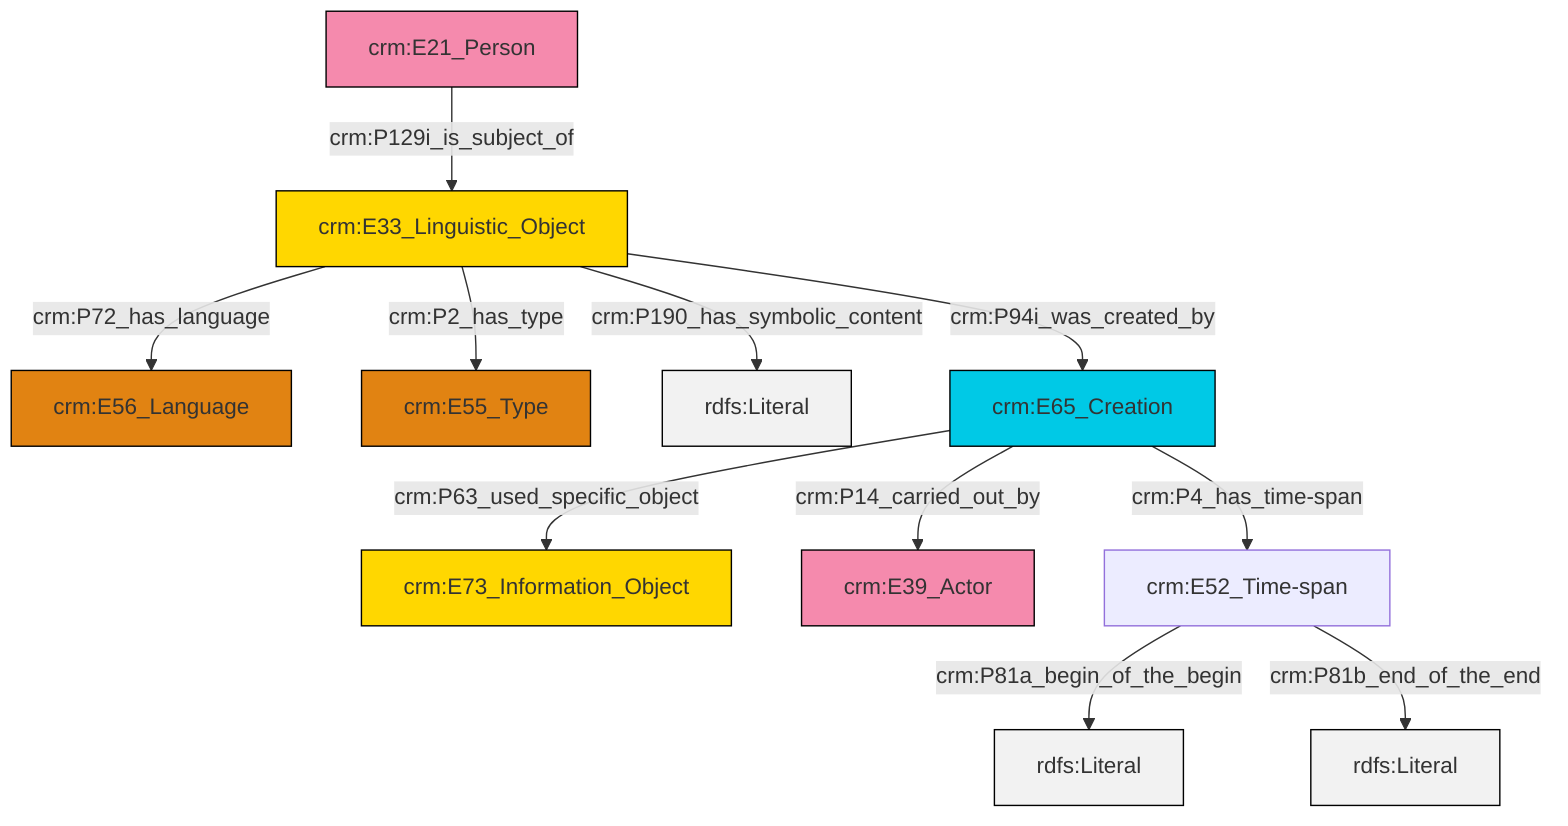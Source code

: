 graph TD
classDef Literal fill:#f2f2f2,stroke:#000000;
classDef CRM_Entity fill:#FFFFFF,stroke:#000000;
classDef Temporal_Entity fill:#00C9E6, stroke:#000000;
classDef Type fill:#E18312, stroke:#000000;
classDef Time-Span fill:#2C9C91, stroke:#000000;
classDef Appellation fill:#FFEB7F, stroke:#000000;
classDef Place fill:#008836, stroke:#000000;
classDef Persistent_Item fill:#B266B2, stroke:#000000;
classDef Conceptual_Object fill:#FFD700, stroke:#000000;
classDef Physical_Thing fill:#D2B48C, stroke:#000000;
classDef Actor fill:#f58aad, stroke:#000000;
classDef PC_Classes fill:#4ce600, stroke:#000000;
classDef Multi fill:#cccccc,stroke:#000000;

0["crm:E21_Person"]:::Actor -->|crm:P129i_is_subject_of| 1["crm:E33_Linguistic_Object"]:::Conceptual_Object
1["crm:E33_Linguistic_Object"]:::Conceptual_Object -->|crm:P2_has_type| 4["crm:E55_Type"]:::Type
1["crm:E33_Linguistic_Object"]:::Conceptual_Object -->|crm:P190_has_symbolic_content| 5[rdfs:Literal]:::Literal
6["crm:E65_Creation"]:::Temporal_Entity -->|crm:P63_used_specific_object| 7["crm:E73_Information_Object"]:::Conceptual_Object
6["crm:E65_Creation"]:::Temporal_Entity -->|crm:P14_carried_out_by| 9["crm:E39_Actor"]:::Actor
11["crm:E52_Time-span"]:::Default -->|crm:P81a_begin_of_the_begin| 13[rdfs:Literal]:::Literal
1["crm:E33_Linguistic_Object"]:::Conceptual_Object -->|crm:P94i_was_created_by| 6["crm:E65_Creation"]:::Temporal_Entity
11["crm:E52_Time-span"]:::Default -->|crm:P81b_end_of_the_end| 15[rdfs:Literal]:::Literal
1["crm:E33_Linguistic_Object"]:::Conceptual_Object -->|crm:P72_has_language| 2["crm:E56_Language"]:::Type
6["crm:E65_Creation"]:::Temporal_Entity -->|crm:P4_has_time-span| 11["crm:E52_Time-span"]:::Default